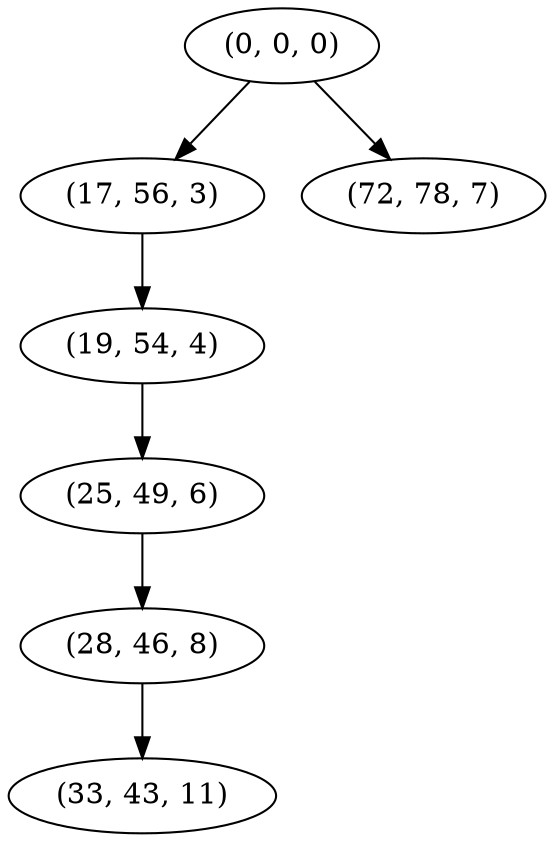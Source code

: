 digraph tree {
    "(0, 0, 0)";
    "(17, 56, 3)";
    "(19, 54, 4)";
    "(25, 49, 6)";
    "(28, 46, 8)";
    "(33, 43, 11)";
    "(72, 78, 7)";
    "(0, 0, 0)" -> "(17, 56, 3)";
    "(0, 0, 0)" -> "(72, 78, 7)";
    "(17, 56, 3)" -> "(19, 54, 4)";
    "(19, 54, 4)" -> "(25, 49, 6)";
    "(25, 49, 6)" -> "(28, 46, 8)";
    "(28, 46, 8)" -> "(33, 43, 11)";
}
